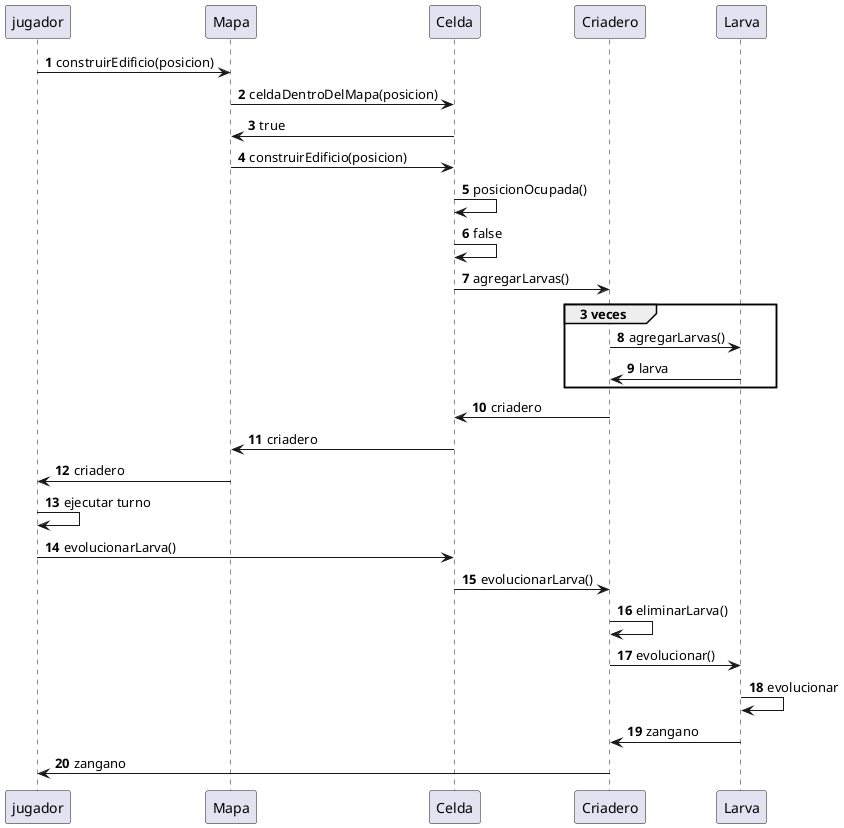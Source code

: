 @startuml
'https://plantuml.com/sequence-diagram

autonumber
jugador -> Mapa: construirEdificio(posicion)
Mapa -> Celda: celdaDentroDelMapa(posicion)
Celda -> Mapa: true
Mapa -> Celda: construirEdificio(posicion)
Celda -> Celda: posicionOcupada()
Celda -> Celda: false
Celda -> Criadero: agregarLarvas()
group 3 veces
      Criadero -> Larva: agregarLarvas()
      Larva -> Criadero: larva
end
Criadero -> Celda: criadero
Celda -> Mapa: criadero
Mapa -> jugador: criadero
jugador -> jugador: ejecutar turno
jugador -> Celda: evolucionarLarva()
Celda -> Criadero: evolucionarLarva()
Criadero -> Criadero: eliminarLarva()
Criadero -> Larva: evolucionar()
Larva -> Larva: evolucionar
Larva -> Criadero: zangano
Criadero -> jugador: zangano
@enduml